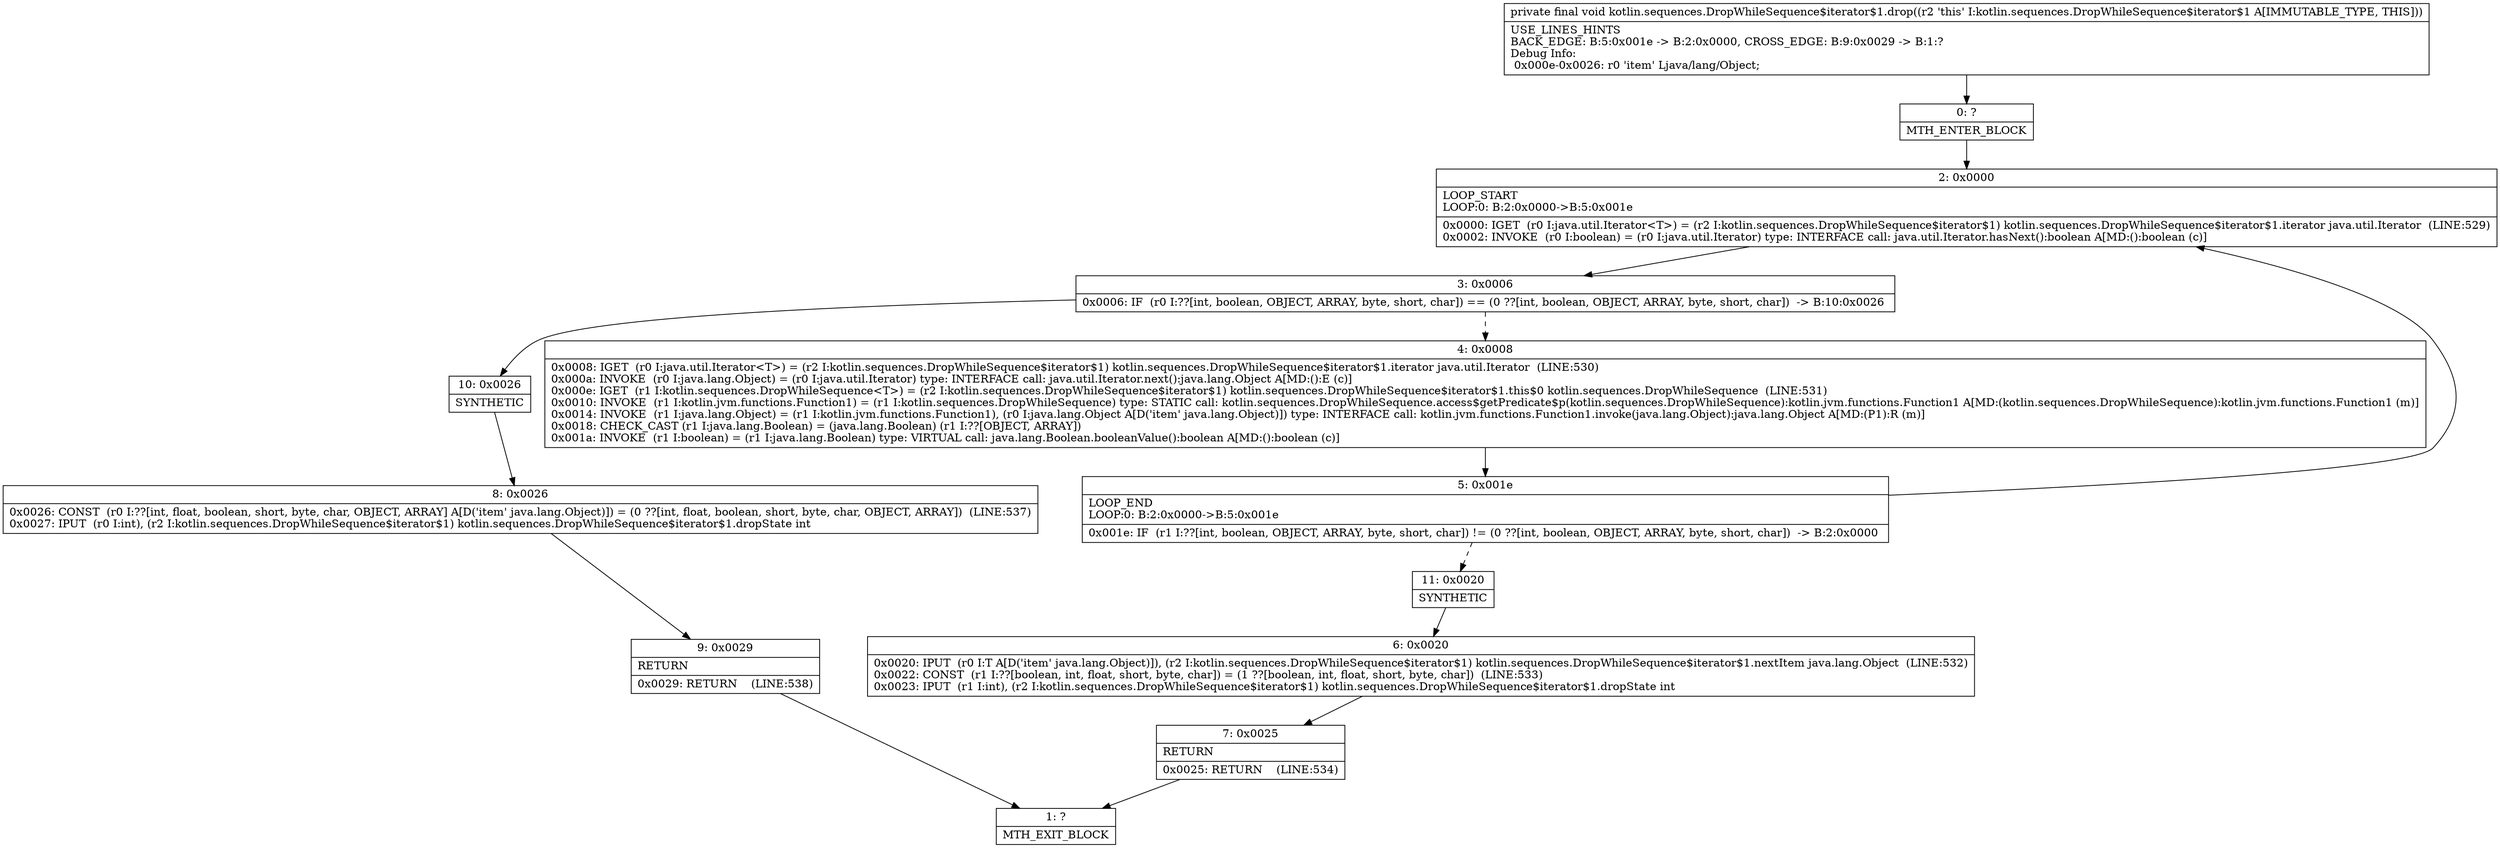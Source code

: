 digraph "CFG forkotlin.sequences.DropWhileSequence$iterator$1.drop()V" {
Node_0 [shape=record,label="{0\:\ ?|MTH_ENTER_BLOCK\l}"];
Node_2 [shape=record,label="{2\:\ 0x0000|LOOP_START\lLOOP:0: B:2:0x0000\-\>B:5:0x001e\l|0x0000: IGET  (r0 I:java.util.Iterator\<T\>) = (r2 I:kotlin.sequences.DropWhileSequence$iterator$1) kotlin.sequences.DropWhileSequence$iterator$1.iterator java.util.Iterator  (LINE:529)\l0x0002: INVOKE  (r0 I:boolean) = (r0 I:java.util.Iterator) type: INTERFACE call: java.util.Iterator.hasNext():boolean A[MD:():boolean (c)]\l}"];
Node_3 [shape=record,label="{3\:\ 0x0006|0x0006: IF  (r0 I:??[int, boolean, OBJECT, ARRAY, byte, short, char]) == (0 ??[int, boolean, OBJECT, ARRAY, byte, short, char])  \-\> B:10:0x0026 \l}"];
Node_4 [shape=record,label="{4\:\ 0x0008|0x0008: IGET  (r0 I:java.util.Iterator\<T\>) = (r2 I:kotlin.sequences.DropWhileSequence$iterator$1) kotlin.sequences.DropWhileSequence$iterator$1.iterator java.util.Iterator  (LINE:530)\l0x000a: INVOKE  (r0 I:java.lang.Object) = (r0 I:java.util.Iterator) type: INTERFACE call: java.util.Iterator.next():java.lang.Object A[MD:():E (c)]\l0x000e: IGET  (r1 I:kotlin.sequences.DropWhileSequence\<T\>) = (r2 I:kotlin.sequences.DropWhileSequence$iterator$1) kotlin.sequences.DropWhileSequence$iterator$1.this$0 kotlin.sequences.DropWhileSequence  (LINE:531)\l0x0010: INVOKE  (r1 I:kotlin.jvm.functions.Function1) = (r1 I:kotlin.sequences.DropWhileSequence) type: STATIC call: kotlin.sequences.DropWhileSequence.access$getPredicate$p(kotlin.sequences.DropWhileSequence):kotlin.jvm.functions.Function1 A[MD:(kotlin.sequences.DropWhileSequence):kotlin.jvm.functions.Function1 (m)]\l0x0014: INVOKE  (r1 I:java.lang.Object) = (r1 I:kotlin.jvm.functions.Function1), (r0 I:java.lang.Object A[D('item' java.lang.Object)]) type: INTERFACE call: kotlin.jvm.functions.Function1.invoke(java.lang.Object):java.lang.Object A[MD:(P1):R (m)]\l0x0018: CHECK_CAST (r1 I:java.lang.Boolean) = (java.lang.Boolean) (r1 I:??[OBJECT, ARRAY]) \l0x001a: INVOKE  (r1 I:boolean) = (r1 I:java.lang.Boolean) type: VIRTUAL call: java.lang.Boolean.booleanValue():boolean A[MD:():boolean (c)]\l}"];
Node_5 [shape=record,label="{5\:\ 0x001e|LOOP_END\lLOOP:0: B:2:0x0000\-\>B:5:0x001e\l|0x001e: IF  (r1 I:??[int, boolean, OBJECT, ARRAY, byte, short, char]) != (0 ??[int, boolean, OBJECT, ARRAY, byte, short, char])  \-\> B:2:0x0000 \l}"];
Node_11 [shape=record,label="{11\:\ 0x0020|SYNTHETIC\l}"];
Node_6 [shape=record,label="{6\:\ 0x0020|0x0020: IPUT  (r0 I:T A[D('item' java.lang.Object)]), (r2 I:kotlin.sequences.DropWhileSequence$iterator$1) kotlin.sequences.DropWhileSequence$iterator$1.nextItem java.lang.Object  (LINE:532)\l0x0022: CONST  (r1 I:??[boolean, int, float, short, byte, char]) = (1 ??[boolean, int, float, short, byte, char])  (LINE:533)\l0x0023: IPUT  (r1 I:int), (r2 I:kotlin.sequences.DropWhileSequence$iterator$1) kotlin.sequences.DropWhileSequence$iterator$1.dropState int \l}"];
Node_7 [shape=record,label="{7\:\ 0x0025|RETURN\l|0x0025: RETURN    (LINE:534)\l}"];
Node_1 [shape=record,label="{1\:\ ?|MTH_EXIT_BLOCK\l}"];
Node_10 [shape=record,label="{10\:\ 0x0026|SYNTHETIC\l}"];
Node_8 [shape=record,label="{8\:\ 0x0026|0x0026: CONST  (r0 I:??[int, float, boolean, short, byte, char, OBJECT, ARRAY] A[D('item' java.lang.Object)]) = (0 ??[int, float, boolean, short, byte, char, OBJECT, ARRAY])  (LINE:537)\l0x0027: IPUT  (r0 I:int), (r2 I:kotlin.sequences.DropWhileSequence$iterator$1) kotlin.sequences.DropWhileSequence$iterator$1.dropState int \l}"];
Node_9 [shape=record,label="{9\:\ 0x0029|RETURN\l|0x0029: RETURN    (LINE:538)\l}"];
MethodNode[shape=record,label="{private final void kotlin.sequences.DropWhileSequence$iterator$1.drop((r2 'this' I:kotlin.sequences.DropWhileSequence$iterator$1 A[IMMUTABLE_TYPE, THIS]))  | USE_LINES_HINTS\lBACK_EDGE: B:5:0x001e \-\> B:2:0x0000, CROSS_EDGE: B:9:0x0029 \-\> B:1:?\lDebug Info:\l  0x000e\-0x0026: r0 'item' Ljava\/lang\/Object;\l}"];
MethodNode -> Node_0;Node_0 -> Node_2;
Node_2 -> Node_3;
Node_3 -> Node_4[style=dashed];
Node_3 -> Node_10;
Node_4 -> Node_5;
Node_5 -> Node_2;
Node_5 -> Node_11[style=dashed];
Node_11 -> Node_6;
Node_6 -> Node_7;
Node_7 -> Node_1;
Node_10 -> Node_8;
Node_8 -> Node_9;
Node_9 -> Node_1;
}

